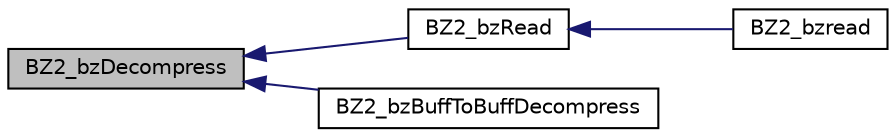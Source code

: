digraph G
{
  edge [fontname="Helvetica",fontsize="10",labelfontname="Helvetica",labelfontsize="10"];
  node [fontname="Helvetica",fontsize="10",shape=record];
  rankdir="LR";
  Node1 [label="BZ2_bzDecompress",height=0.2,width=0.4,color="black", fillcolor="grey75", style="filled" fontcolor="black"];
  Node1 -> Node2 [dir="back",color="midnightblue",fontsize="10",style="solid",fontname="Helvetica"];
  Node2 [label="BZ2_bzRead",height=0.2,width=0.4,color="black", fillcolor="white", style="filled",URL="$bzlib_8h.html#aa58d9438a59e466bb6d7a8a350981a28"];
  Node2 -> Node3 [dir="back",color="midnightblue",fontsize="10",style="solid",fontname="Helvetica"];
  Node3 [label="BZ2_bzread",height=0.2,width=0.4,color="black", fillcolor="white", style="filled",URL="$bzlib_8h.html#ad9cd9fcce34563c4b6a9b529b87af194"];
  Node1 -> Node4 [dir="back",color="midnightblue",fontsize="10",style="solid",fontname="Helvetica"];
  Node4 [label="BZ2_bzBuffToBuffDecompress",height=0.2,width=0.4,color="black", fillcolor="white", style="filled",URL="$bzlib_8h.html#a7efea6f98c51ae16fd90dbb61db6df8c"];
}
